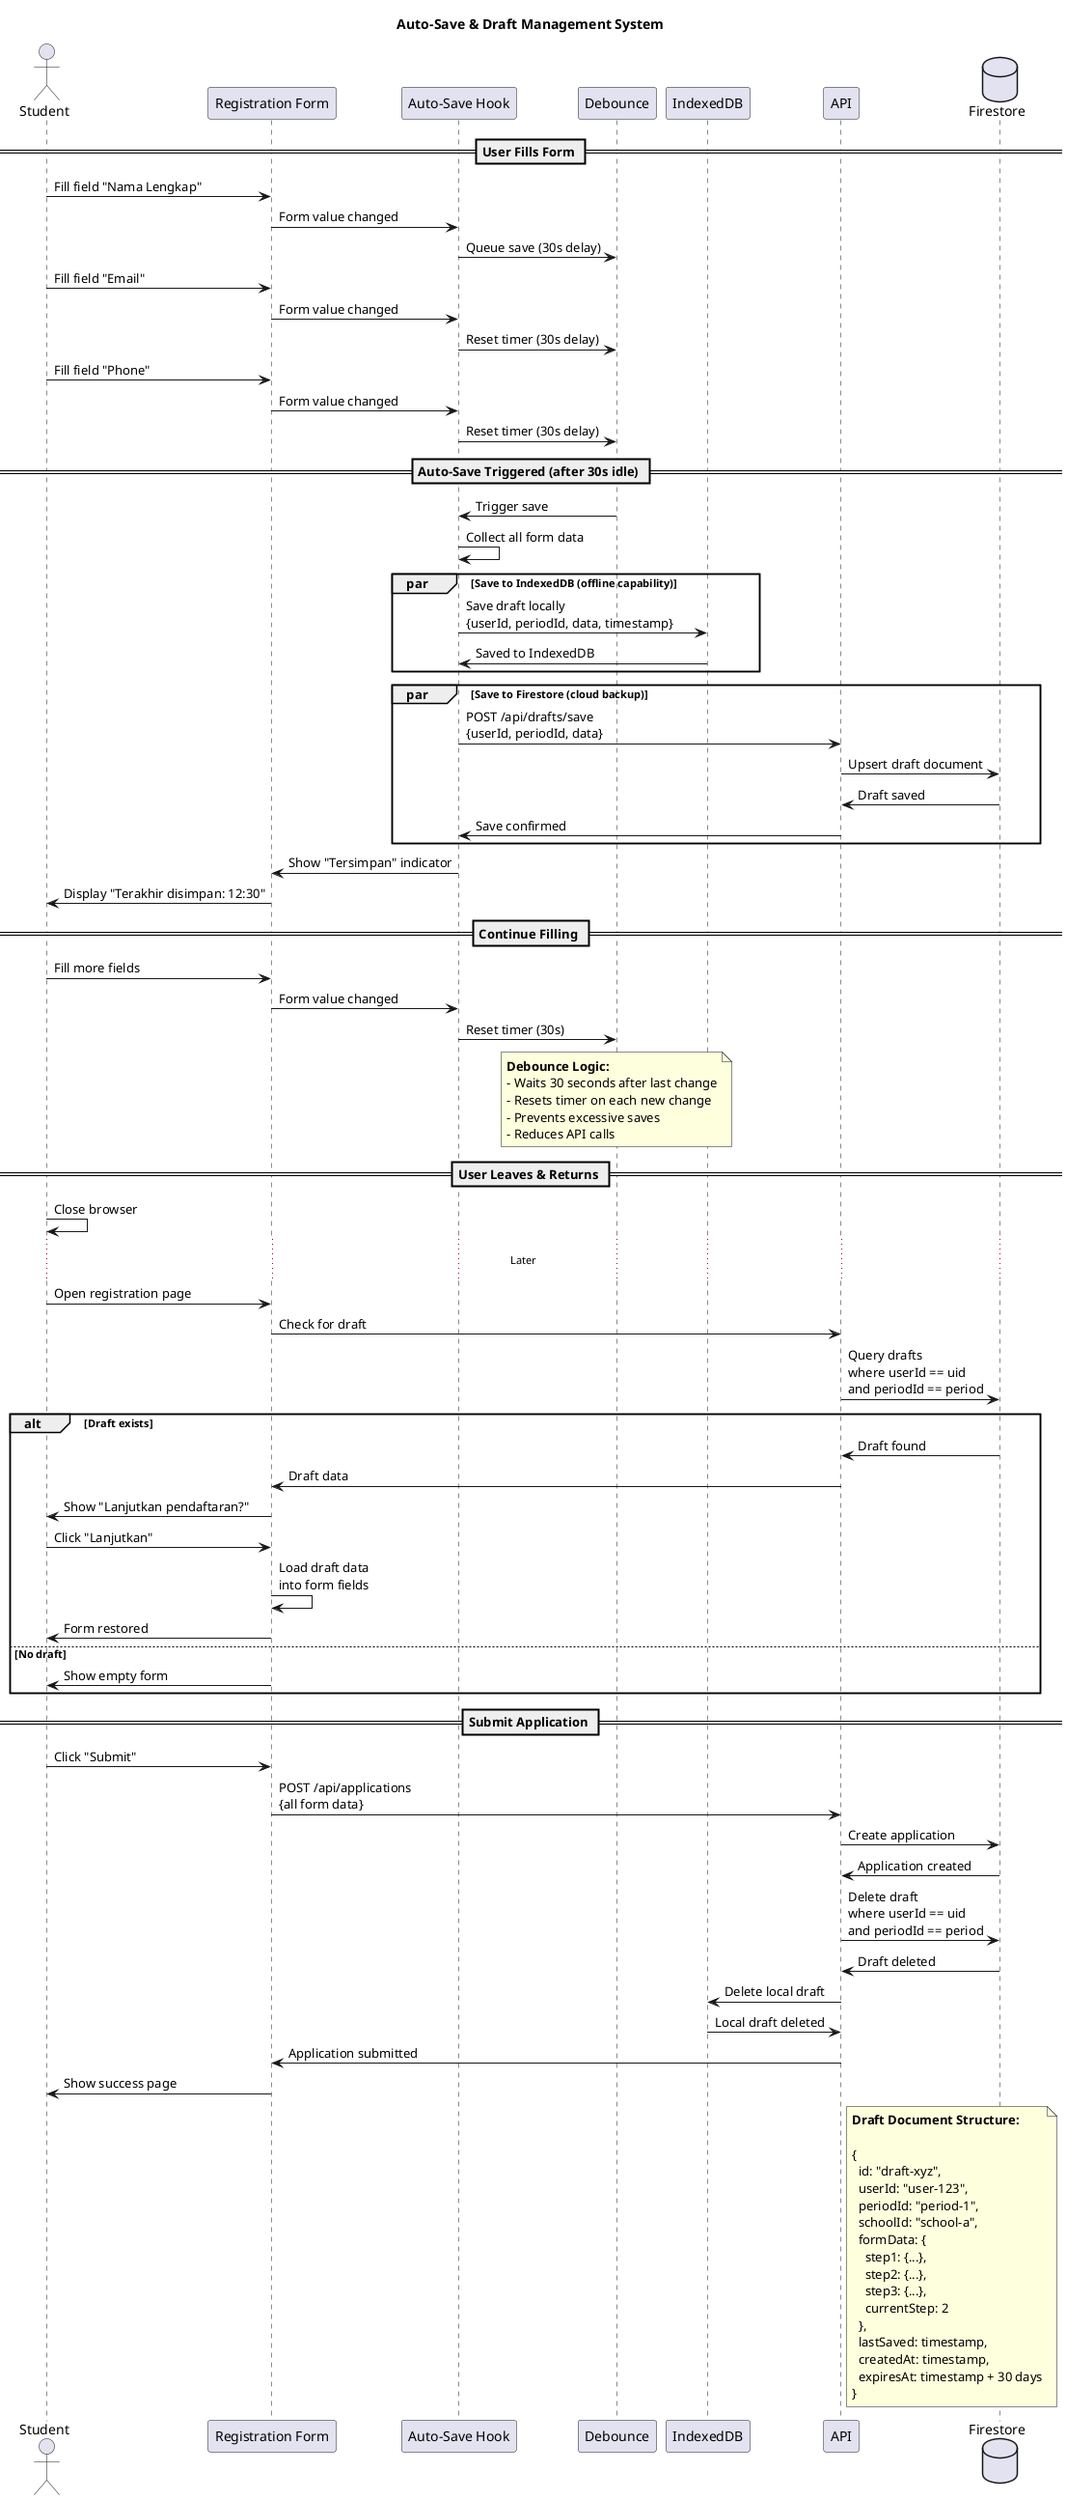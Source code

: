 @startuml Auto_Save_Mechanism

title Auto-Save & Draft Management System

actor "Student" as student
participant "Registration Form" as form
participant "Auto-Save Hook" as hook
participant "Debounce" as debounce
participant "IndexedDB" as indexdb
participant "API" as api
database "Firestore" as db

== User Fills Form ==

student -> form: Fill field "Nama Lengkap"
form -> hook: Form value changed
hook -> debounce: Queue save (30s delay)

student -> form: Fill field "Email"
form -> hook: Form value changed
hook -> debounce: Reset timer (30s delay)

student -> form: Fill field "Phone"
form -> hook: Form value changed
hook -> debounce: Reset timer (30s delay)

== Auto-Save Triggered (after 30s idle) ==

debounce -> hook: Trigger save
hook -> hook: Collect all form data

par Save to IndexedDB (offline capability)
    hook -> indexdb: Save draft locally\n{userId, periodId, data, timestamp}
    indexdb -> hook: Saved to IndexedDB
end

par Save to Firestore (cloud backup)
    hook -> api: POST /api/drafts/save\n{userId, periodId, data}
    api -> db: Upsert draft document
    db -> api: Draft saved
    api -> hook: Save confirmed
end

hook -> form: Show "Tersimpan" indicator
form -> student: Display "Terakhir disimpan: 12:30"

== Continue Filling ==

student -> form: Fill more fields
form -> hook: Form value changed
hook -> debounce: Reset timer (30s)

note over debounce
  **Debounce Logic:**
  - Waits 30 seconds after last change
  - Resets timer on each new change
  - Prevents excessive saves
  - Reduces API calls
end note

== User Leaves & Returns ==

student -> student: Close browser

... Later ...

student -> form: Open registration page
form -> api: Check for draft
api -> db: Query drafts\nwhere userId == uid\nand periodId == period

alt Draft exists
    db -> api: Draft found
    api -> form: Draft data
    form -> student: Show "Lanjutkan pendaftaran?"
    
    student -> form: Click "Lanjutkan"
    form -> form: Load draft data\ninto form fields
    form -> student: Form restored
    
else No draft
    form -> student: Show empty form
end

== Submit Application ==

student -> form: Click "Submit"
form -> api: POST /api/applications\n{all form data}
api -> db: Create application
db -> api: Application created

api -> db: Delete draft\nwhere userId == uid\nand periodId == period
db -> api: Draft deleted

api -> indexdb: Delete local draft
indexdb -> api: Local draft deleted

api -> form: Application submitted
form -> student: Show success page

note right of api
  **Draft Document Structure:**
  
  {
    id: "draft-xyz",
    userId: "user-123",
    periodId: "period-1",
    schoolId: "school-a",
    formData: {
      step1: {...},
      step2: {...},
      step3: {...},
      currentStep: 2
    },
    lastSaved: timestamp,
    createdAt: timestamp,
    expiresAt: timestamp + 30 days
  }
end note

@enduml

@startuml Auto_Save_State_Management

title Auto-Save State Management

state "Form Editing" as editing {
    [*] --> Idle
    
    Idle --> Changed : User input
    Changed --> Debouncing : Start timer
    Debouncing --> Changed : More input (reset timer)
    Debouncing --> Saving : Timer elapsed (30s)
    
    state "Saving" as Saving {
        [*] --> SavingLocal
        SavingLocal --> SavingCloud : Local done
        SavingCloud --> [*] : Cloud done
    }
    
    Saving --> Saved : Success
    Saving --> SaveError : Failed
    
    Saved --> Idle : Continue editing
    SaveError --> Retry : Auto retry
    Retry --> Saving : Retry save
    SaveError --> Idle : Give up (after 3 retries)
}

editing --> Submitting : Submit clicked

state "Submitting" as Submitting {
    [*] --> FinalValidation
    FinalValidation --> CreateApplication
    CreateApplication --> DeleteDrafts
    DeleteDrafts --> [*]
}

Submitting --> [*] : Success
Submitting --> editing : Error (retry)

note right of Debouncing
  **Debounce Timer:**
  - 30 seconds
  - Resets on each change
  - Prevents excessive saves
end note

note right of Saving
  **Dual Storage:**
  - IndexedDB (offline)
  - Firestore (cloud)
  - Both updated simultaneously
end note

note right of SaveError
  **Retry Strategy:**
  - Max 3 retries
  - Exponential backoff
  - Falls back to local only
end note

@enduml

@startuml Draft_Resume_Flow

title Resume from Draft Flow

actor "Student" as student
participant "Registration Page" as page
participant "API" as api
database "Firestore" as db
database "IndexedDB" as indexdb

student -> page: Visit registration page

page -> page: Check authentication
page -> api: GET /api/drafts/check\n?userId=123&periodId=456

api -> db: Query drafts collection

alt Draft exists in Firestore
    db -> api: Draft found (cloud)
    api -> page: Draft available (cloud)
else No cloud draft
    page -> indexdb: Check local storage
    alt Local draft exists
        indexdb -> page: Draft found (local)
    else No draft at all
        page -> student: Show empty form
    end
end

page -> student: Show modal:\n"Anda memiliki pendaftaran\nyang belum selesai.\nLanjutkan?"

alt Student chooses "Lanjutkan"
    student -> page: Click "Ya, Lanjutkan"
    page -> api: GET /api/drafts/{draftId}
    api -> db: Get full draft data
    db -> api: Draft data
    api -> page: Return draft
    
    page -> page: Parse draft data
    page -> page: Restore form values:\n- Personal data ✓\n- Address ✓\n- Parents ✓\n- Current step: 3
    
    page -> student: Form restored,\nGo to Step 3
    
    student -> page: Continue filling
    
else Student chooses "Mulai Baru"
    student -> page: Click "Mulai Baru"
    page -> api: DELETE /api/drafts/{draftId}
    api -> db: Delete draft
    api -> page: Draft deleted
    
    page -> student: Show empty form
end

note right of page
  **Draft Priority:**
  
  1. Cloud draft (Firestore)
     - Most reliable
     - Accessible anywhere
  
  2. Local draft (IndexedDB)
     - Fallback when offline
     - Device-specific
  
  3. No draft
     - Fresh start
end note

note left of api
  **Draft Expiration:**
  
  - Drafts expire after 30 days
  - Cleaned up by Cloud Function
  - Old drafts auto-deleted
end note

@enduml

@startuml Offline_Capability

title Offline Auto-Save Capability

actor "Student" as student
participant "Form" as form
participant "Auto-Save Hook" as hook
participant "Network Detector" as network
database "IndexedDB" as indexdb
participant "API" as api
database "Firestore" as db

student -> form: Fill form fields

form -> hook: Trigger auto-save
hook -> network: Check connectivity

alt Online
    hook -> indexdb: Save to IndexedDB
    hook -> api: Save to Firestore
    api -> db: Draft saved
    hook -> form: Show "Tersimpan (cloud)"
    
else Offline
    hook -> indexdb: Save to IndexedDB only
    indexdb -> hook: Saved locally
    hook -> form: Show "Tersimpan (offline)"
    
    hook -> hook: Queue for sync\nwhen back online
end

... Student goes offline ...

student -> student: Network disconnected

form -> hook: Continue auto-save
hook -> network: Check connectivity
network -> hook: Offline

hook -> indexdb: Save to IndexedDB only
hook -> form: Show "Offline - tersimpan lokal"

... Student back online ...

student -> student: Network reconnected

network -> hook: Connection restored
hook -> hook: Trigger sync queue

loop For each queued draft
    hook -> api: Sync draft to cloud
    api -> db: Save draft
    db -> api: Saved
    api -> hook: Sync complete
end

hook -> form: Show "Semua perubahan\ntersinkron"

note right of hook
  **Offline Strategy:**
  
  1. Always save to IndexedDB first
  2. Try to save to Firestore
  3. Queue failed saves for sync
  4. Auto-sync when online
  5. Show clear offline indicator
  
  **Benefits:**
  - No data loss when offline
  - Seamless experience
  - Auto-sync on reconnect
end note

note left of indexdb
  **IndexedDB Schema:**
  
  drafts: {
    id: string (primary key)
    userId: string
    periodId: string
    formData: object
    lastSaved: timestamp
    syncStatus: 'pending' | 'synced'
  }
end note

@enduml
